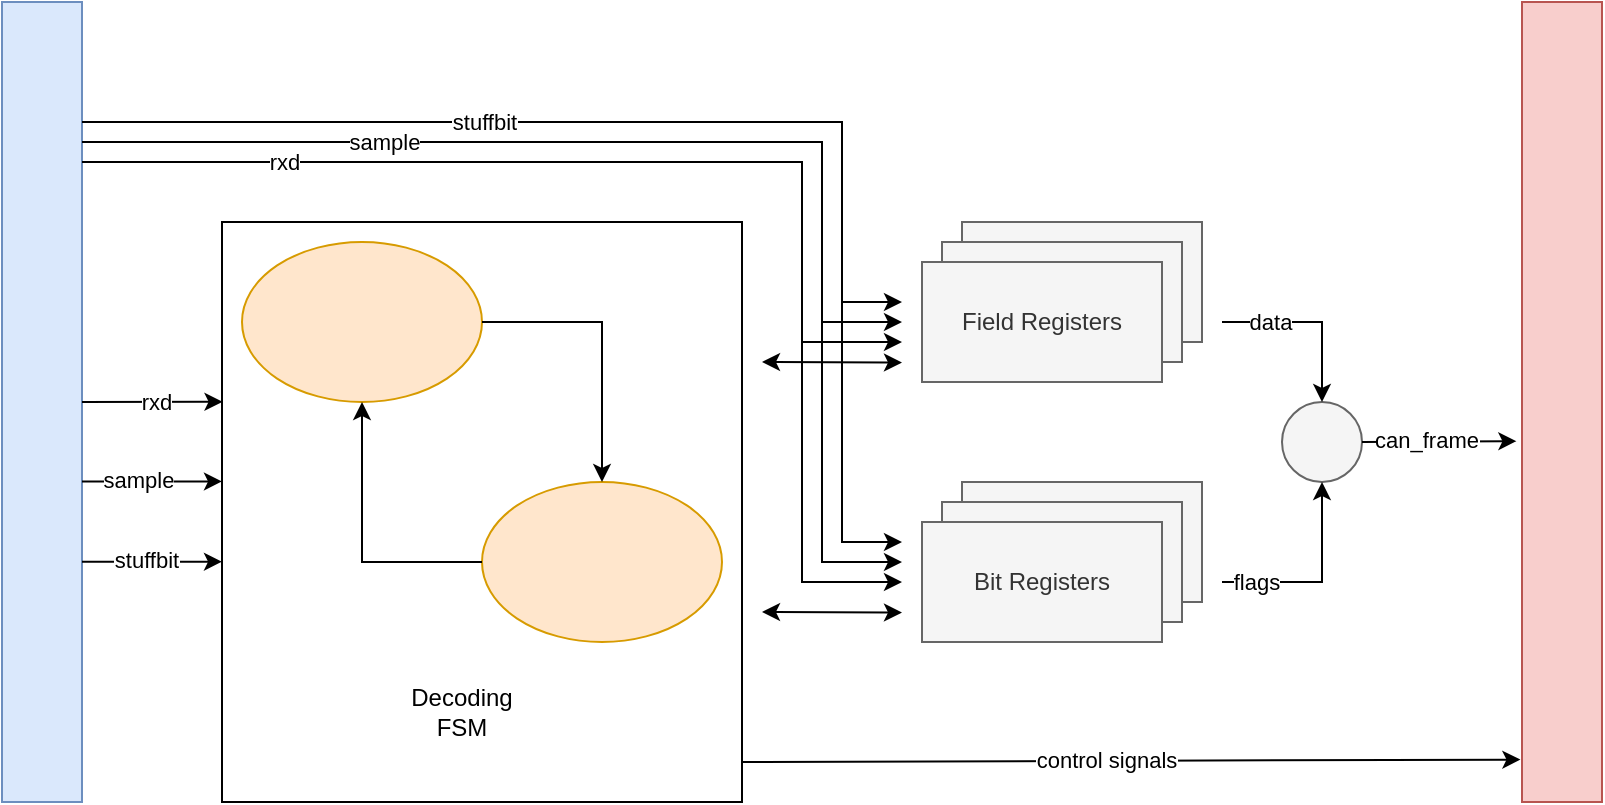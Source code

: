 <mxfile version="24.7.17">
  <diagram name="Seite-1" id="cVA9_5e8J0DKBq7RH6YI">
    <mxGraphModel dx="1195" dy="733" grid="1" gridSize="10" guides="1" tooltips="1" connect="1" arrows="1" fold="1" page="1" pageScale="1" pageWidth="827" pageHeight="1169" math="0" shadow="0">
      <root>
        <mxCell id="0" />
        <mxCell id="1" parent="0" />
        <mxCell id="7VXMVgR8vHPEnq-q2Bca-11" value="" style="rounded=0;whiteSpace=wrap;html=1;fillColor=#f5f5f5;fontColor=#333333;strokeColor=#666666;" vertex="1" parent="1">
          <mxGeometry x="680" y="390" width="120" height="60" as="geometry" />
        </mxCell>
        <mxCell id="7VXMVgR8vHPEnq-q2Bca-8" value="" style="rounded=0;whiteSpace=wrap;html=1;" vertex="1" parent="1">
          <mxGeometry x="310" y="390" width="260" height="290" as="geometry" />
        </mxCell>
        <mxCell id="7VXMVgR8vHPEnq-q2Bca-3" value="" style="ellipse;whiteSpace=wrap;html=1;fillColor=#ffe6cc;strokeColor=#d79b00;" vertex="1" parent="1">
          <mxGeometry x="320" y="400" width="120" height="80" as="geometry" />
        </mxCell>
        <mxCell id="7VXMVgR8vHPEnq-q2Bca-4" value="" style="ellipse;whiteSpace=wrap;html=1;fillColor=#ffe6cc;strokeColor=#d79b00;" vertex="1" parent="1">
          <mxGeometry x="440" y="520" width="120" height="80" as="geometry" />
        </mxCell>
        <mxCell id="7VXMVgR8vHPEnq-q2Bca-5" value="" style="endArrow=classic;html=1;rounded=0;exitX=1;exitY=0.5;exitDx=0;exitDy=0;entryX=0.5;entryY=0;entryDx=0;entryDy=0;" edge="1" parent="1" source="7VXMVgR8vHPEnq-q2Bca-3" target="7VXMVgR8vHPEnq-q2Bca-4">
          <mxGeometry width="50" height="50" relative="1" as="geometry">
            <mxPoint x="475" y="440" as="sourcePoint" />
            <mxPoint x="525" y="390" as="targetPoint" />
            <Array as="points">
              <mxPoint x="500" y="440" />
            </Array>
          </mxGeometry>
        </mxCell>
        <mxCell id="7VXMVgR8vHPEnq-q2Bca-7" value="" style="endArrow=classic;html=1;rounded=0;exitX=0;exitY=0.5;exitDx=0;exitDy=0;entryX=0.5;entryY=1;entryDx=0;entryDy=0;" edge="1" parent="1" source="7VXMVgR8vHPEnq-q2Bca-4" target="7VXMVgR8vHPEnq-q2Bca-3">
          <mxGeometry width="50" height="50" relative="1" as="geometry">
            <mxPoint x="310" y="570" as="sourcePoint" />
            <mxPoint x="360" y="520" as="targetPoint" />
            <Array as="points">
              <mxPoint x="380" y="560" />
            </Array>
          </mxGeometry>
        </mxCell>
        <mxCell id="7VXMVgR8vHPEnq-q2Bca-10" value="" style="rounded=0;whiteSpace=wrap;html=1;fillColor=#f5f5f5;fontColor=#333333;strokeColor=#666666;" vertex="1" parent="1">
          <mxGeometry x="670" y="400" width="120" height="60" as="geometry" />
        </mxCell>
        <mxCell id="7VXMVgR8vHPEnq-q2Bca-9" value="Field Registers" style="rounded=0;whiteSpace=wrap;html=1;fillColor=#f5f5f5;fontColor=#333333;strokeColor=#666666;" vertex="1" parent="1">
          <mxGeometry x="660" y="410" width="120" height="60" as="geometry" />
        </mxCell>
        <mxCell id="7VXMVgR8vHPEnq-q2Bca-12" value="" style="endArrow=classic;startArrow=classic;html=1;rounded=0;" edge="1" parent="1">
          <mxGeometry width="50" height="50" relative="1" as="geometry">
            <mxPoint x="580" y="460" as="sourcePoint" />
            <mxPoint x="650" y="460.29" as="targetPoint" />
          </mxGeometry>
        </mxCell>
        <mxCell id="7VXMVgR8vHPEnq-q2Bca-13" value="" style="rounded=0;whiteSpace=wrap;html=1;fillColor=#f5f5f5;fontColor=#333333;strokeColor=#666666;" vertex="1" parent="1">
          <mxGeometry x="680" y="520" width="120" height="60" as="geometry" />
        </mxCell>
        <mxCell id="7VXMVgR8vHPEnq-q2Bca-14" value="" style="rounded=0;whiteSpace=wrap;html=1;fillColor=#f5f5f5;fontColor=#333333;strokeColor=#666666;" vertex="1" parent="1">
          <mxGeometry x="670" y="530" width="120" height="60" as="geometry" />
        </mxCell>
        <mxCell id="7VXMVgR8vHPEnq-q2Bca-15" value="Bit Registers" style="rounded=0;whiteSpace=wrap;html=1;fillColor=#f5f5f5;fontColor=#333333;strokeColor=#666666;" vertex="1" parent="1">
          <mxGeometry x="660" y="540" width="120" height="60" as="geometry" />
        </mxCell>
        <mxCell id="7VXMVgR8vHPEnq-q2Bca-16" value="" style="endArrow=classic;startArrow=classic;html=1;rounded=0;" edge="1" parent="1">
          <mxGeometry width="50" height="50" relative="1" as="geometry">
            <mxPoint x="580" y="585" as="sourcePoint" />
            <mxPoint x="650" y="585.29" as="targetPoint" />
          </mxGeometry>
        </mxCell>
        <mxCell id="7VXMVgR8vHPEnq-q2Bca-17" value="" style="rounded=0;whiteSpace=wrap;html=1;fillColor=#dae8fc;strokeColor=#6c8ebf;" vertex="1" parent="1">
          <mxGeometry x="200" y="280" width="40" height="400" as="geometry" />
        </mxCell>
        <mxCell id="7VXMVgR8vHPEnq-q2Bca-18" value="" style="rounded=0;whiteSpace=wrap;html=1;fillColor=#f8cecc;strokeColor=#b85450;" vertex="1" parent="1">
          <mxGeometry x="960" y="280" width="40" height="400" as="geometry" />
        </mxCell>
        <mxCell id="7VXMVgR8vHPEnq-q2Bca-19" value="" style="endArrow=classic;html=1;rounded=0;" edge="1" parent="1">
          <mxGeometry width="50" height="50" relative="1" as="geometry">
            <mxPoint x="240" y="360" as="sourcePoint" />
            <mxPoint x="650" y="450" as="targetPoint" />
            <Array as="points">
              <mxPoint x="600" y="360" />
              <mxPoint x="600" y="450" />
            </Array>
          </mxGeometry>
        </mxCell>
        <mxCell id="7VXMVgR8vHPEnq-q2Bca-20" value="rxd" style="edgeLabel;html=1;align=center;verticalAlign=middle;resizable=0;points=[];" vertex="1" connectable="0" parent="7VXMVgR8vHPEnq-q2Bca-19">
          <mxGeometry x="-0.427" y="-2" relative="1" as="geometry">
            <mxPoint x="-43" y="-2" as="offset" />
          </mxGeometry>
        </mxCell>
        <mxCell id="7VXMVgR8vHPEnq-q2Bca-21" value="" style="endArrow=classic;html=1;rounded=0;" edge="1" parent="1">
          <mxGeometry width="50" height="50" relative="1" as="geometry">
            <mxPoint x="240" y="350" as="sourcePoint" />
            <mxPoint x="650" y="440" as="targetPoint" />
            <Array as="points">
              <mxPoint x="610" y="350" />
              <mxPoint x="610" y="440" />
            </Array>
          </mxGeometry>
        </mxCell>
        <mxCell id="7VXMVgR8vHPEnq-q2Bca-22" value="sample" style="edgeLabel;html=1;align=center;verticalAlign=middle;resizable=0;points=[];" vertex="1" connectable="0" parent="7VXMVgR8vHPEnq-q2Bca-21">
          <mxGeometry x="-0.427" y="-2" relative="1" as="geometry">
            <mxPoint x="7" y="-2" as="offset" />
          </mxGeometry>
        </mxCell>
        <mxCell id="7VXMVgR8vHPEnq-q2Bca-23" value="" style="endArrow=classic;html=1;rounded=0;" edge="1" parent="1">
          <mxGeometry width="50" height="50" relative="1" as="geometry">
            <mxPoint x="240" y="340" as="sourcePoint" />
            <mxPoint x="650" y="430" as="targetPoint" />
            <Array as="points">
              <mxPoint x="620" y="340" />
              <mxPoint x="620" y="380" />
              <mxPoint x="620" y="430" />
            </Array>
          </mxGeometry>
        </mxCell>
        <mxCell id="7VXMVgR8vHPEnq-q2Bca-24" value="stuffbit" style="edgeLabel;html=1;align=center;verticalAlign=middle;resizable=0;points=[];" vertex="1" connectable="0" parent="7VXMVgR8vHPEnq-q2Bca-23">
          <mxGeometry x="-0.427" y="-2" relative="1" as="geometry">
            <mxPoint x="57" y="-2" as="offset" />
          </mxGeometry>
        </mxCell>
        <mxCell id="7VXMVgR8vHPEnq-q2Bca-25" value="" style="endArrow=classic;html=1;rounded=0;" edge="1" parent="1">
          <mxGeometry width="50" height="50" relative="1" as="geometry">
            <mxPoint x="600" y="450" as="sourcePoint" />
            <mxPoint x="650" y="570" as="targetPoint" />
            <Array as="points">
              <mxPoint x="600" y="570" />
            </Array>
          </mxGeometry>
        </mxCell>
        <mxCell id="7VXMVgR8vHPEnq-q2Bca-26" value="" style="endArrow=classic;html=1;rounded=0;" edge="1" parent="1">
          <mxGeometry width="50" height="50" relative="1" as="geometry">
            <mxPoint x="610" y="440" as="sourcePoint" />
            <mxPoint x="650" y="560" as="targetPoint" />
            <Array as="points">
              <mxPoint x="610" y="560" />
            </Array>
          </mxGeometry>
        </mxCell>
        <mxCell id="7VXMVgR8vHPEnq-q2Bca-27" value="" style="endArrow=classic;html=1;rounded=0;" edge="1" parent="1">
          <mxGeometry width="50" height="50" relative="1" as="geometry">
            <mxPoint x="620" y="430" as="sourcePoint" />
            <mxPoint x="650" y="550" as="targetPoint" />
            <Array as="points">
              <mxPoint x="620" y="550" />
            </Array>
          </mxGeometry>
        </mxCell>
        <mxCell id="7VXMVgR8vHPEnq-q2Bca-28" value="" style="ellipse;whiteSpace=wrap;html=1;aspect=fixed;fillColor=#f5f5f5;fontColor=#333333;strokeColor=#666666;" vertex="1" parent="1">
          <mxGeometry x="840" y="480" width="40" height="40" as="geometry" />
        </mxCell>
        <mxCell id="7VXMVgR8vHPEnq-q2Bca-29" value="" style="endArrow=classic;html=1;rounded=0;entryX=0.5;entryY=0;entryDx=0;entryDy=0;" edge="1" parent="1" target="7VXMVgR8vHPEnq-q2Bca-28">
          <mxGeometry width="50" height="50" relative="1" as="geometry">
            <mxPoint x="810" y="440" as="sourcePoint" />
            <mxPoint x="860" y="478" as="targetPoint" />
            <Array as="points">
              <mxPoint x="860" y="440" />
            </Array>
          </mxGeometry>
        </mxCell>
        <mxCell id="7VXMVgR8vHPEnq-q2Bca-32" value="data" style="edgeLabel;html=1;align=center;verticalAlign=middle;resizable=0;points=[];" vertex="1" connectable="0" parent="7VXMVgR8vHPEnq-q2Bca-29">
          <mxGeometry x="-0.462" relative="1" as="geometry">
            <mxPoint as="offset" />
          </mxGeometry>
        </mxCell>
        <mxCell id="7VXMVgR8vHPEnq-q2Bca-30" value="" style="endArrow=classic;html=1;rounded=0;entryX=0.5;entryY=1;entryDx=0;entryDy=0;" edge="1" parent="1" target="7VXMVgR8vHPEnq-q2Bca-28">
          <mxGeometry width="50" height="50" relative="1" as="geometry">
            <mxPoint x="810" y="570" as="sourcePoint" />
            <mxPoint x="860" y="520" as="targetPoint" />
            <Array as="points">
              <mxPoint x="860" y="570" />
            </Array>
          </mxGeometry>
        </mxCell>
        <mxCell id="7VXMVgR8vHPEnq-q2Bca-33" value="flags" style="edgeLabel;html=1;align=center;verticalAlign=middle;resizable=0;points=[];" vertex="1" connectable="0" parent="7VXMVgR8vHPEnq-q2Bca-30">
          <mxGeometry x="-0.671" relative="1" as="geometry">
            <mxPoint as="offset" />
          </mxGeometry>
        </mxCell>
        <mxCell id="7VXMVgR8vHPEnq-q2Bca-31" value="" style="endArrow=classic;html=1;rounded=0;exitX=1;exitY=0.5;exitDx=0;exitDy=0;entryX=-0.07;entryY=0.549;entryDx=0;entryDy=0;entryPerimeter=0;" edge="1" parent="1" source="7VXMVgR8vHPEnq-q2Bca-28" target="7VXMVgR8vHPEnq-q2Bca-18">
          <mxGeometry width="50" height="50" relative="1" as="geometry">
            <mxPoint x="930" y="530" as="sourcePoint" />
            <mxPoint x="980" y="480" as="targetPoint" />
          </mxGeometry>
        </mxCell>
        <mxCell id="7VXMVgR8vHPEnq-q2Bca-34" value="can_frame" style="edgeLabel;html=1;align=center;verticalAlign=middle;resizable=0;points=[];" vertex="1" connectable="0" parent="7VXMVgR8vHPEnq-q2Bca-31">
          <mxGeometry x="-0.189" y="1" relative="1" as="geometry">
            <mxPoint as="offset" />
          </mxGeometry>
        </mxCell>
        <mxCell id="7VXMVgR8vHPEnq-q2Bca-35" value="" style="endArrow=classic;html=1;rounded=0;entryX=-0.02;entryY=0.947;entryDx=0;entryDy=0;entryPerimeter=0;" edge="1" parent="1" target="7VXMVgR8vHPEnq-q2Bca-18">
          <mxGeometry width="50" height="50" relative="1" as="geometry">
            <mxPoint x="570" y="660" as="sourcePoint" />
            <mxPoint x="620" y="610" as="targetPoint" />
          </mxGeometry>
        </mxCell>
        <mxCell id="7VXMVgR8vHPEnq-q2Bca-36" value="control signals" style="edgeLabel;html=1;align=center;verticalAlign=middle;resizable=0;points=[];" vertex="1" connectable="0" parent="7VXMVgR8vHPEnq-q2Bca-35">
          <mxGeometry x="-0.065" y="1" relative="1" as="geometry">
            <mxPoint as="offset" />
          </mxGeometry>
        </mxCell>
        <mxCell id="7VXMVgR8vHPEnq-q2Bca-37" value="" style="endArrow=classic;html=1;rounded=0;entryX=0.001;entryY=0.31;entryDx=0;entryDy=0;entryPerimeter=0;" edge="1" parent="1" target="7VXMVgR8vHPEnq-q2Bca-8">
          <mxGeometry width="50" height="50" relative="1" as="geometry">
            <mxPoint x="240" y="480" as="sourcePoint" />
            <mxPoint x="290" y="430" as="targetPoint" />
          </mxGeometry>
        </mxCell>
        <mxCell id="7VXMVgR8vHPEnq-q2Bca-40" value="rxd" style="edgeLabel;html=1;align=center;verticalAlign=middle;resizable=0;points=[];" vertex="1" connectable="0" parent="7VXMVgR8vHPEnq-q2Bca-37">
          <mxGeometry x="0.037" relative="1" as="geometry">
            <mxPoint as="offset" />
          </mxGeometry>
        </mxCell>
        <mxCell id="7VXMVgR8vHPEnq-q2Bca-38" value="" style="endArrow=classic;html=1;rounded=0;entryX=0.001;entryY=0.31;entryDx=0;entryDy=0;entryPerimeter=0;" edge="1" parent="1">
          <mxGeometry width="50" height="50" relative="1" as="geometry">
            <mxPoint x="240" y="519.72" as="sourcePoint" />
            <mxPoint x="310" y="519.72" as="targetPoint" />
          </mxGeometry>
        </mxCell>
        <mxCell id="7VXMVgR8vHPEnq-q2Bca-41" value="sample" style="edgeLabel;html=1;align=center;verticalAlign=middle;resizable=0;points=[];" vertex="1" connectable="0" parent="7VXMVgR8vHPEnq-q2Bca-38">
          <mxGeometry x="-0.197" y="1" relative="1" as="geometry">
            <mxPoint as="offset" />
          </mxGeometry>
        </mxCell>
        <mxCell id="7VXMVgR8vHPEnq-q2Bca-39" value="" style="endArrow=classic;html=1;rounded=0;entryX=0.001;entryY=0.31;entryDx=0;entryDy=0;entryPerimeter=0;" edge="1" parent="1">
          <mxGeometry width="50" height="50" relative="1" as="geometry">
            <mxPoint x="240" y="559.86" as="sourcePoint" />
            <mxPoint x="310" y="559.86" as="targetPoint" />
          </mxGeometry>
        </mxCell>
        <mxCell id="7VXMVgR8vHPEnq-q2Bca-42" value="stuffbit" style="edgeLabel;html=1;align=center;verticalAlign=middle;resizable=0;points=[];" vertex="1" connectable="0" parent="7VXMVgR8vHPEnq-q2Bca-39">
          <mxGeometry x="-0.102" y="1" relative="1" as="geometry">
            <mxPoint as="offset" />
          </mxGeometry>
        </mxCell>
        <mxCell id="7VXMVgR8vHPEnq-q2Bca-43" value="Decoding FSM" style="text;strokeColor=none;align=center;fillColor=none;html=1;verticalAlign=middle;whiteSpace=wrap;rounded=0;" vertex="1" parent="1">
          <mxGeometry x="400" y="620" width="60" height="30" as="geometry" />
        </mxCell>
      </root>
    </mxGraphModel>
  </diagram>
</mxfile>
